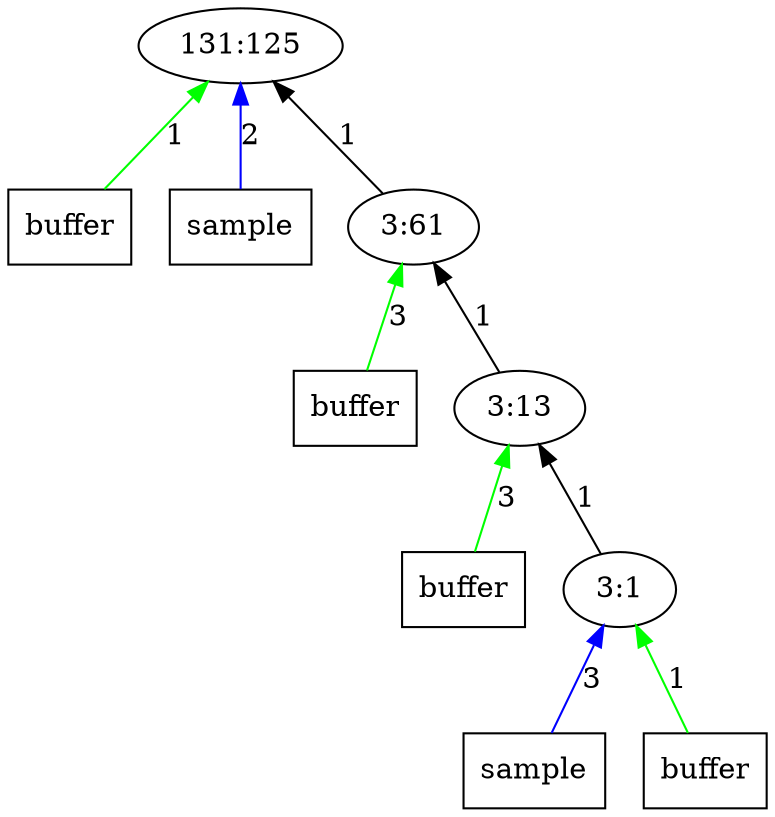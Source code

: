 digraph Tree{
	rankdir="BT"
	x12 -> 1 [label = "1", color = "green"];
	x12 [label = "buffer", shape = "box"];
	x11 -> 1 [label = "2", color = "blue"];
	x11 [label = "sample", shape = "box"];
	1 [label = "131:125"];
	x22 -> 2 [label = "3", color = "green"];
	x22 [label = "buffer", shape = "box"];
	2 -> 1 [label = "1", color = "black"];
	2 [label = "3:61"];
	3 -> 2 [label = "1", color = "black"];
	x32 -> 3 [label = "3", color = "green"];
	x32 [label = "buffer", shape = "box"];
	3 [label = "3:13"];
	4 -> 3 [label = "1", color = "black"];
	x41 -> 4 [label = "3", color = "blue"];
	x41 [label = "sample", shape = "box"];
	x42 -> 4 [label = "1", color = "green"];
	x42 [label = "buffer", shape = "box"];
	4 [label = "3:1"];
}

